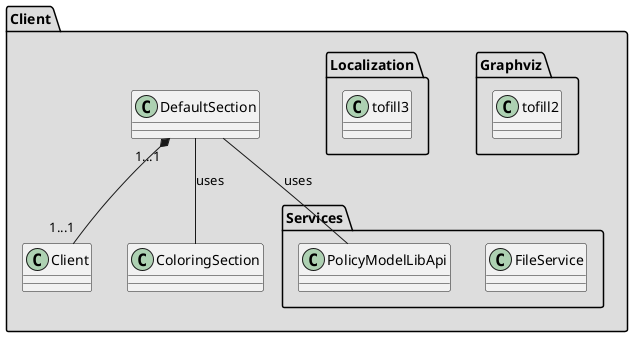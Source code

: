 @startuml

package Client #DDDDDD {

    class DefaultSection
    class Client
    class ColoringSection

    package Graphviz{
        class tofill2
    }

    package Services{
        class FileService
        class PolicyModelLibApi
    }

    package Localization {
        class tofill3
    }
   
    DefaultSection -- PolicyModelLibApi : uses
    DefaultSection -- ColoringSection : uses
    DefaultSection "1...1" *-- "1...1" Client
}



@enduml